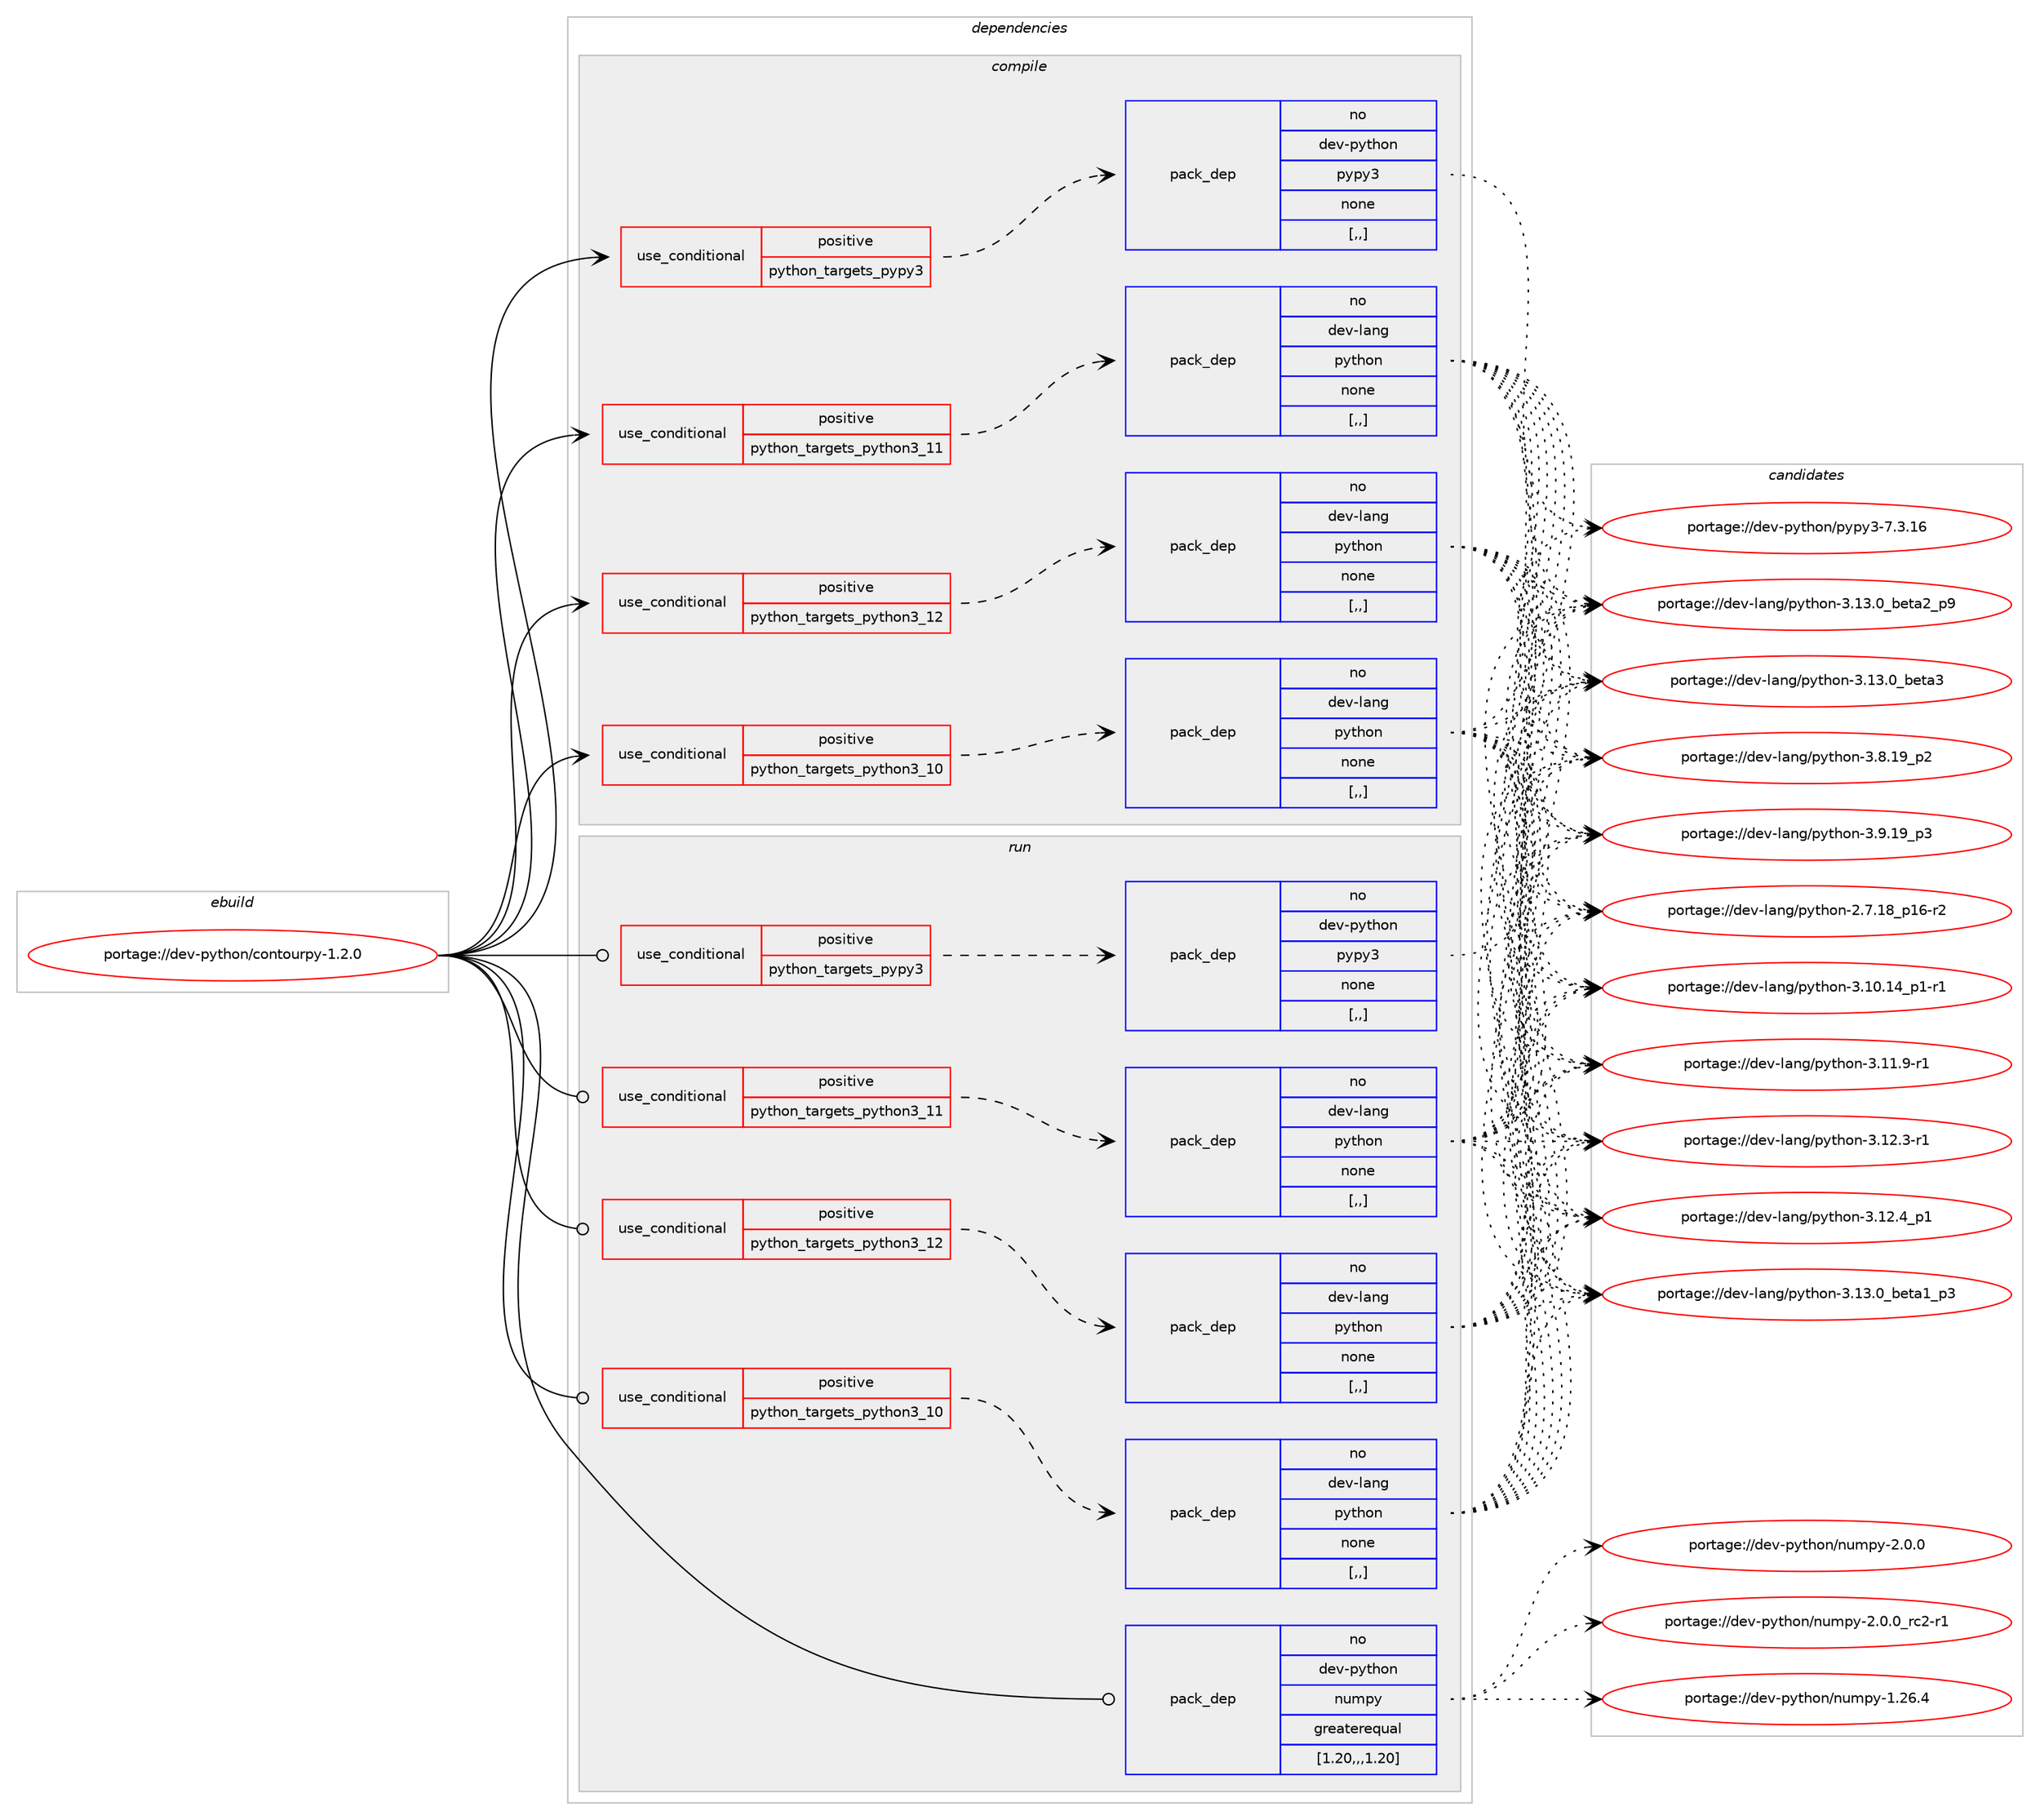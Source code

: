 digraph prolog {

# *************
# Graph options
# *************

newrank=true;
concentrate=true;
compound=true;
graph [rankdir=LR,fontname=Helvetica,fontsize=10,ranksep=1.5];#, ranksep=2.5, nodesep=0.2];
edge  [arrowhead=vee];
node  [fontname=Helvetica,fontsize=10];

# **********
# The ebuild
# **********

subgraph cluster_leftcol {
color=gray;
rank=same;
label=<<i>ebuild</i>>;
id [label="portage://dev-python/contourpy-1.2.0", color=red, width=4, href="../dev-python/contourpy-1.2.0.svg"];
}

# ****************
# The dependencies
# ****************

subgraph cluster_midcol {
color=gray;
label=<<i>dependencies</i>>;
subgraph cluster_compile {
fillcolor="#eeeeee";
style=filled;
label=<<i>compile</i>>;
subgraph cond30974 {
dependency140904 [label=<<TABLE BORDER="0" CELLBORDER="1" CELLSPACING="0" CELLPADDING="4"><TR><TD ROWSPAN="3" CELLPADDING="10">use_conditional</TD></TR><TR><TD>positive</TD></TR><TR><TD>python_targets_pypy3</TD></TR></TABLE>>, shape=none, color=red];
subgraph pack108718 {
dependency140905 [label=<<TABLE BORDER="0" CELLBORDER="1" CELLSPACING="0" CELLPADDING="4" WIDTH="220"><TR><TD ROWSPAN="6" CELLPADDING="30">pack_dep</TD></TR><TR><TD WIDTH="110">no</TD></TR><TR><TD>dev-python</TD></TR><TR><TD>pypy3</TD></TR><TR><TD>none</TD></TR><TR><TD>[,,]</TD></TR></TABLE>>, shape=none, color=blue];
}
dependency140904:e -> dependency140905:w [weight=20,style="dashed",arrowhead="vee"];
}
id:e -> dependency140904:w [weight=20,style="solid",arrowhead="vee"];
subgraph cond30975 {
dependency140906 [label=<<TABLE BORDER="0" CELLBORDER="1" CELLSPACING="0" CELLPADDING="4"><TR><TD ROWSPAN="3" CELLPADDING="10">use_conditional</TD></TR><TR><TD>positive</TD></TR><TR><TD>python_targets_python3_10</TD></TR></TABLE>>, shape=none, color=red];
subgraph pack108719 {
dependency140907 [label=<<TABLE BORDER="0" CELLBORDER="1" CELLSPACING="0" CELLPADDING="4" WIDTH="220"><TR><TD ROWSPAN="6" CELLPADDING="30">pack_dep</TD></TR><TR><TD WIDTH="110">no</TD></TR><TR><TD>dev-lang</TD></TR><TR><TD>python</TD></TR><TR><TD>none</TD></TR><TR><TD>[,,]</TD></TR></TABLE>>, shape=none, color=blue];
}
dependency140906:e -> dependency140907:w [weight=20,style="dashed",arrowhead="vee"];
}
id:e -> dependency140906:w [weight=20,style="solid",arrowhead="vee"];
subgraph cond30976 {
dependency140908 [label=<<TABLE BORDER="0" CELLBORDER="1" CELLSPACING="0" CELLPADDING="4"><TR><TD ROWSPAN="3" CELLPADDING="10">use_conditional</TD></TR><TR><TD>positive</TD></TR><TR><TD>python_targets_python3_11</TD></TR></TABLE>>, shape=none, color=red];
subgraph pack108720 {
dependency140909 [label=<<TABLE BORDER="0" CELLBORDER="1" CELLSPACING="0" CELLPADDING="4" WIDTH="220"><TR><TD ROWSPAN="6" CELLPADDING="30">pack_dep</TD></TR><TR><TD WIDTH="110">no</TD></TR><TR><TD>dev-lang</TD></TR><TR><TD>python</TD></TR><TR><TD>none</TD></TR><TR><TD>[,,]</TD></TR></TABLE>>, shape=none, color=blue];
}
dependency140908:e -> dependency140909:w [weight=20,style="dashed",arrowhead="vee"];
}
id:e -> dependency140908:w [weight=20,style="solid",arrowhead="vee"];
subgraph cond30977 {
dependency140910 [label=<<TABLE BORDER="0" CELLBORDER="1" CELLSPACING="0" CELLPADDING="4"><TR><TD ROWSPAN="3" CELLPADDING="10">use_conditional</TD></TR><TR><TD>positive</TD></TR><TR><TD>python_targets_python3_12</TD></TR></TABLE>>, shape=none, color=red];
subgraph pack108721 {
dependency140911 [label=<<TABLE BORDER="0" CELLBORDER="1" CELLSPACING="0" CELLPADDING="4" WIDTH="220"><TR><TD ROWSPAN="6" CELLPADDING="30">pack_dep</TD></TR><TR><TD WIDTH="110">no</TD></TR><TR><TD>dev-lang</TD></TR><TR><TD>python</TD></TR><TR><TD>none</TD></TR><TR><TD>[,,]</TD></TR></TABLE>>, shape=none, color=blue];
}
dependency140910:e -> dependency140911:w [weight=20,style="dashed",arrowhead="vee"];
}
id:e -> dependency140910:w [weight=20,style="solid",arrowhead="vee"];
}
subgraph cluster_compileandrun {
fillcolor="#eeeeee";
style=filled;
label=<<i>compile and run</i>>;
}
subgraph cluster_run {
fillcolor="#eeeeee";
style=filled;
label=<<i>run</i>>;
subgraph cond30978 {
dependency140912 [label=<<TABLE BORDER="0" CELLBORDER="1" CELLSPACING="0" CELLPADDING="4"><TR><TD ROWSPAN="3" CELLPADDING="10">use_conditional</TD></TR><TR><TD>positive</TD></TR><TR><TD>python_targets_pypy3</TD></TR></TABLE>>, shape=none, color=red];
subgraph pack108722 {
dependency140913 [label=<<TABLE BORDER="0" CELLBORDER="1" CELLSPACING="0" CELLPADDING="4" WIDTH="220"><TR><TD ROWSPAN="6" CELLPADDING="30">pack_dep</TD></TR><TR><TD WIDTH="110">no</TD></TR><TR><TD>dev-python</TD></TR><TR><TD>pypy3</TD></TR><TR><TD>none</TD></TR><TR><TD>[,,]</TD></TR></TABLE>>, shape=none, color=blue];
}
dependency140912:e -> dependency140913:w [weight=20,style="dashed",arrowhead="vee"];
}
id:e -> dependency140912:w [weight=20,style="solid",arrowhead="odot"];
subgraph cond30979 {
dependency140914 [label=<<TABLE BORDER="0" CELLBORDER="1" CELLSPACING="0" CELLPADDING="4"><TR><TD ROWSPAN="3" CELLPADDING="10">use_conditional</TD></TR><TR><TD>positive</TD></TR><TR><TD>python_targets_python3_10</TD></TR></TABLE>>, shape=none, color=red];
subgraph pack108723 {
dependency140915 [label=<<TABLE BORDER="0" CELLBORDER="1" CELLSPACING="0" CELLPADDING="4" WIDTH="220"><TR><TD ROWSPAN="6" CELLPADDING="30">pack_dep</TD></TR><TR><TD WIDTH="110">no</TD></TR><TR><TD>dev-lang</TD></TR><TR><TD>python</TD></TR><TR><TD>none</TD></TR><TR><TD>[,,]</TD></TR></TABLE>>, shape=none, color=blue];
}
dependency140914:e -> dependency140915:w [weight=20,style="dashed",arrowhead="vee"];
}
id:e -> dependency140914:w [weight=20,style="solid",arrowhead="odot"];
subgraph cond30980 {
dependency140916 [label=<<TABLE BORDER="0" CELLBORDER="1" CELLSPACING="0" CELLPADDING="4"><TR><TD ROWSPAN="3" CELLPADDING="10">use_conditional</TD></TR><TR><TD>positive</TD></TR><TR><TD>python_targets_python3_11</TD></TR></TABLE>>, shape=none, color=red];
subgraph pack108724 {
dependency140917 [label=<<TABLE BORDER="0" CELLBORDER="1" CELLSPACING="0" CELLPADDING="4" WIDTH="220"><TR><TD ROWSPAN="6" CELLPADDING="30">pack_dep</TD></TR><TR><TD WIDTH="110">no</TD></TR><TR><TD>dev-lang</TD></TR><TR><TD>python</TD></TR><TR><TD>none</TD></TR><TR><TD>[,,]</TD></TR></TABLE>>, shape=none, color=blue];
}
dependency140916:e -> dependency140917:w [weight=20,style="dashed",arrowhead="vee"];
}
id:e -> dependency140916:w [weight=20,style="solid",arrowhead="odot"];
subgraph cond30981 {
dependency140918 [label=<<TABLE BORDER="0" CELLBORDER="1" CELLSPACING="0" CELLPADDING="4"><TR><TD ROWSPAN="3" CELLPADDING="10">use_conditional</TD></TR><TR><TD>positive</TD></TR><TR><TD>python_targets_python3_12</TD></TR></TABLE>>, shape=none, color=red];
subgraph pack108725 {
dependency140919 [label=<<TABLE BORDER="0" CELLBORDER="1" CELLSPACING="0" CELLPADDING="4" WIDTH="220"><TR><TD ROWSPAN="6" CELLPADDING="30">pack_dep</TD></TR><TR><TD WIDTH="110">no</TD></TR><TR><TD>dev-lang</TD></TR><TR><TD>python</TD></TR><TR><TD>none</TD></TR><TR><TD>[,,]</TD></TR></TABLE>>, shape=none, color=blue];
}
dependency140918:e -> dependency140919:w [weight=20,style="dashed",arrowhead="vee"];
}
id:e -> dependency140918:w [weight=20,style="solid",arrowhead="odot"];
subgraph pack108726 {
dependency140920 [label=<<TABLE BORDER="0" CELLBORDER="1" CELLSPACING="0" CELLPADDING="4" WIDTH="220"><TR><TD ROWSPAN="6" CELLPADDING="30">pack_dep</TD></TR><TR><TD WIDTH="110">no</TD></TR><TR><TD>dev-python</TD></TR><TR><TD>numpy</TD></TR><TR><TD>greaterequal</TD></TR><TR><TD>[1.20,,,1.20]</TD></TR></TABLE>>, shape=none, color=blue];
}
id:e -> dependency140920:w [weight=20,style="solid",arrowhead="odot"];
}
}

# **************
# The candidates
# **************

subgraph cluster_choices {
rank=same;
color=gray;
label=<<i>candidates</i>>;

subgraph choice108718 {
color=black;
nodesep=1;
choice10010111845112121116104111110471121211121215145554651464954 [label="portage://dev-python/pypy3-7.3.16", color=red, width=4,href="../dev-python/pypy3-7.3.16.svg"];
dependency140905:e -> choice10010111845112121116104111110471121211121215145554651464954:w [style=dotted,weight="100"];
}
subgraph choice108719 {
color=black;
nodesep=1;
choice100101118451089711010347112121116104111110455046554649569511249544511450 [label="portage://dev-lang/python-2.7.18_p16-r2", color=red, width=4,href="../dev-lang/python-2.7.18_p16-r2.svg"];
choice100101118451089711010347112121116104111110455146494846495295112494511449 [label="portage://dev-lang/python-3.10.14_p1-r1", color=red, width=4,href="../dev-lang/python-3.10.14_p1-r1.svg"];
choice100101118451089711010347112121116104111110455146494946574511449 [label="portage://dev-lang/python-3.11.9-r1", color=red, width=4,href="../dev-lang/python-3.11.9-r1.svg"];
choice100101118451089711010347112121116104111110455146495046514511449 [label="portage://dev-lang/python-3.12.3-r1", color=red, width=4,href="../dev-lang/python-3.12.3-r1.svg"];
choice100101118451089711010347112121116104111110455146495046529511249 [label="portage://dev-lang/python-3.12.4_p1", color=red, width=4,href="../dev-lang/python-3.12.4_p1.svg"];
choice10010111845108971101034711212111610411111045514649514648959810111697499511251 [label="portage://dev-lang/python-3.13.0_beta1_p3", color=red, width=4,href="../dev-lang/python-3.13.0_beta1_p3.svg"];
choice10010111845108971101034711212111610411111045514649514648959810111697509511257 [label="portage://dev-lang/python-3.13.0_beta2_p9", color=red, width=4,href="../dev-lang/python-3.13.0_beta2_p9.svg"];
choice1001011184510897110103471121211161041111104551464951464895981011169751 [label="portage://dev-lang/python-3.13.0_beta3", color=red, width=4,href="../dev-lang/python-3.13.0_beta3.svg"];
choice100101118451089711010347112121116104111110455146564649579511250 [label="portage://dev-lang/python-3.8.19_p2", color=red, width=4,href="../dev-lang/python-3.8.19_p2.svg"];
choice100101118451089711010347112121116104111110455146574649579511251 [label="portage://dev-lang/python-3.9.19_p3", color=red, width=4,href="../dev-lang/python-3.9.19_p3.svg"];
dependency140907:e -> choice100101118451089711010347112121116104111110455046554649569511249544511450:w [style=dotted,weight="100"];
dependency140907:e -> choice100101118451089711010347112121116104111110455146494846495295112494511449:w [style=dotted,weight="100"];
dependency140907:e -> choice100101118451089711010347112121116104111110455146494946574511449:w [style=dotted,weight="100"];
dependency140907:e -> choice100101118451089711010347112121116104111110455146495046514511449:w [style=dotted,weight="100"];
dependency140907:e -> choice100101118451089711010347112121116104111110455146495046529511249:w [style=dotted,weight="100"];
dependency140907:e -> choice10010111845108971101034711212111610411111045514649514648959810111697499511251:w [style=dotted,weight="100"];
dependency140907:e -> choice10010111845108971101034711212111610411111045514649514648959810111697509511257:w [style=dotted,weight="100"];
dependency140907:e -> choice1001011184510897110103471121211161041111104551464951464895981011169751:w [style=dotted,weight="100"];
dependency140907:e -> choice100101118451089711010347112121116104111110455146564649579511250:w [style=dotted,weight="100"];
dependency140907:e -> choice100101118451089711010347112121116104111110455146574649579511251:w [style=dotted,weight="100"];
}
subgraph choice108720 {
color=black;
nodesep=1;
choice100101118451089711010347112121116104111110455046554649569511249544511450 [label="portage://dev-lang/python-2.7.18_p16-r2", color=red, width=4,href="../dev-lang/python-2.7.18_p16-r2.svg"];
choice100101118451089711010347112121116104111110455146494846495295112494511449 [label="portage://dev-lang/python-3.10.14_p1-r1", color=red, width=4,href="../dev-lang/python-3.10.14_p1-r1.svg"];
choice100101118451089711010347112121116104111110455146494946574511449 [label="portage://dev-lang/python-3.11.9-r1", color=red, width=4,href="../dev-lang/python-3.11.9-r1.svg"];
choice100101118451089711010347112121116104111110455146495046514511449 [label="portage://dev-lang/python-3.12.3-r1", color=red, width=4,href="../dev-lang/python-3.12.3-r1.svg"];
choice100101118451089711010347112121116104111110455146495046529511249 [label="portage://dev-lang/python-3.12.4_p1", color=red, width=4,href="../dev-lang/python-3.12.4_p1.svg"];
choice10010111845108971101034711212111610411111045514649514648959810111697499511251 [label="portage://dev-lang/python-3.13.0_beta1_p3", color=red, width=4,href="../dev-lang/python-3.13.0_beta1_p3.svg"];
choice10010111845108971101034711212111610411111045514649514648959810111697509511257 [label="portage://dev-lang/python-3.13.0_beta2_p9", color=red, width=4,href="../dev-lang/python-3.13.0_beta2_p9.svg"];
choice1001011184510897110103471121211161041111104551464951464895981011169751 [label="portage://dev-lang/python-3.13.0_beta3", color=red, width=4,href="../dev-lang/python-3.13.0_beta3.svg"];
choice100101118451089711010347112121116104111110455146564649579511250 [label="portage://dev-lang/python-3.8.19_p2", color=red, width=4,href="../dev-lang/python-3.8.19_p2.svg"];
choice100101118451089711010347112121116104111110455146574649579511251 [label="portage://dev-lang/python-3.9.19_p3", color=red, width=4,href="../dev-lang/python-3.9.19_p3.svg"];
dependency140909:e -> choice100101118451089711010347112121116104111110455046554649569511249544511450:w [style=dotted,weight="100"];
dependency140909:e -> choice100101118451089711010347112121116104111110455146494846495295112494511449:w [style=dotted,weight="100"];
dependency140909:e -> choice100101118451089711010347112121116104111110455146494946574511449:w [style=dotted,weight="100"];
dependency140909:e -> choice100101118451089711010347112121116104111110455146495046514511449:w [style=dotted,weight="100"];
dependency140909:e -> choice100101118451089711010347112121116104111110455146495046529511249:w [style=dotted,weight="100"];
dependency140909:e -> choice10010111845108971101034711212111610411111045514649514648959810111697499511251:w [style=dotted,weight="100"];
dependency140909:e -> choice10010111845108971101034711212111610411111045514649514648959810111697509511257:w [style=dotted,weight="100"];
dependency140909:e -> choice1001011184510897110103471121211161041111104551464951464895981011169751:w [style=dotted,weight="100"];
dependency140909:e -> choice100101118451089711010347112121116104111110455146564649579511250:w [style=dotted,weight="100"];
dependency140909:e -> choice100101118451089711010347112121116104111110455146574649579511251:w [style=dotted,weight="100"];
}
subgraph choice108721 {
color=black;
nodesep=1;
choice100101118451089711010347112121116104111110455046554649569511249544511450 [label="portage://dev-lang/python-2.7.18_p16-r2", color=red, width=4,href="../dev-lang/python-2.7.18_p16-r2.svg"];
choice100101118451089711010347112121116104111110455146494846495295112494511449 [label="portage://dev-lang/python-3.10.14_p1-r1", color=red, width=4,href="../dev-lang/python-3.10.14_p1-r1.svg"];
choice100101118451089711010347112121116104111110455146494946574511449 [label="portage://dev-lang/python-3.11.9-r1", color=red, width=4,href="../dev-lang/python-3.11.9-r1.svg"];
choice100101118451089711010347112121116104111110455146495046514511449 [label="portage://dev-lang/python-3.12.3-r1", color=red, width=4,href="../dev-lang/python-3.12.3-r1.svg"];
choice100101118451089711010347112121116104111110455146495046529511249 [label="portage://dev-lang/python-3.12.4_p1", color=red, width=4,href="../dev-lang/python-3.12.4_p1.svg"];
choice10010111845108971101034711212111610411111045514649514648959810111697499511251 [label="portage://dev-lang/python-3.13.0_beta1_p3", color=red, width=4,href="../dev-lang/python-3.13.0_beta1_p3.svg"];
choice10010111845108971101034711212111610411111045514649514648959810111697509511257 [label="portage://dev-lang/python-3.13.0_beta2_p9", color=red, width=4,href="../dev-lang/python-3.13.0_beta2_p9.svg"];
choice1001011184510897110103471121211161041111104551464951464895981011169751 [label="portage://dev-lang/python-3.13.0_beta3", color=red, width=4,href="../dev-lang/python-3.13.0_beta3.svg"];
choice100101118451089711010347112121116104111110455146564649579511250 [label="portage://dev-lang/python-3.8.19_p2", color=red, width=4,href="../dev-lang/python-3.8.19_p2.svg"];
choice100101118451089711010347112121116104111110455146574649579511251 [label="portage://dev-lang/python-3.9.19_p3", color=red, width=4,href="../dev-lang/python-3.9.19_p3.svg"];
dependency140911:e -> choice100101118451089711010347112121116104111110455046554649569511249544511450:w [style=dotted,weight="100"];
dependency140911:e -> choice100101118451089711010347112121116104111110455146494846495295112494511449:w [style=dotted,weight="100"];
dependency140911:e -> choice100101118451089711010347112121116104111110455146494946574511449:w [style=dotted,weight="100"];
dependency140911:e -> choice100101118451089711010347112121116104111110455146495046514511449:w [style=dotted,weight="100"];
dependency140911:e -> choice100101118451089711010347112121116104111110455146495046529511249:w [style=dotted,weight="100"];
dependency140911:e -> choice10010111845108971101034711212111610411111045514649514648959810111697499511251:w [style=dotted,weight="100"];
dependency140911:e -> choice10010111845108971101034711212111610411111045514649514648959810111697509511257:w [style=dotted,weight="100"];
dependency140911:e -> choice1001011184510897110103471121211161041111104551464951464895981011169751:w [style=dotted,weight="100"];
dependency140911:e -> choice100101118451089711010347112121116104111110455146564649579511250:w [style=dotted,weight="100"];
dependency140911:e -> choice100101118451089711010347112121116104111110455146574649579511251:w [style=dotted,weight="100"];
}
subgraph choice108722 {
color=black;
nodesep=1;
choice10010111845112121116104111110471121211121215145554651464954 [label="portage://dev-python/pypy3-7.3.16", color=red, width=4,href="../dev-python/pypy3-7.3.16.svg"];
dependency140913:e -> choice10010111845112121116104111110471121211121215145554651464954:w [style=dotted,weight="100"];
}
subgraph choice108723 {
color=black;
nodesep=1;
choice100101118451089711010347112121116104111110455046554649569511249544511450 [label="portage://dev-lang/python-2.7.18_p16-r2", color=red, width=4,href="../dev-lang/python-2.7.18_p16-r2.svg"];
choice100101118451089711010347112121116104111110455146494846495295112494511449 [label="portage://dev-lang/python-3.10.14_p1-r1", color=red, width=4,href="../dev-lang/python-3.10.14_p1-r1.svg"];
choice100101118451089711010347112121116104111110455146494946574511449 [label="portage://dev-lang/python-3.11.9-r1", color=red, width=4,href="../dev-lang/python-3.11.9-r1.svg"];
choice100101118451089711010347112121116104111110455146495046514511449 [label="portage://dev-lang/python-3.12.3-r1", color=red, width=4,href="../dev-lang/python-3.12.3-r1.svg"];
choice100101118451089711010347112121116104111110455146495046529511249 [label="portage://dev-lang/python-3.12.4_p1", color=red, width=4,href="../dev-lang/python-3.12.4_p1.svg"];
choice10010111845108971101034711212111610411111045514649514648959810111697499511251 [label="portage://dev-lang/python-3.13.0_beta1_p3", color=red, width=4,href="../dev-lang/python-3.13.0_beta1_p3.svg"];
choice10010111845108971101034711212111610411111045514649514648959810111697509511257 [label="portage://dev-lang/python-3.13.0_beta2_p9", color=red, width=4,href="../dev-lang/python-3.13.0_beta2_p9.svg"];
choice1001011184510897110103471121211161041111104551464951464895981011169751 [label="portage://dev-lang/python-3.13.0_beta3", color=red, width=4,href="../dev-lang/python-3.13.0_beta3.svg"];
choice100101118451089711010347112121116104111110455146564649579511250 [label="portage://dev-lang/python-3.8.19_p2", color=red, width=4,href="../dev-lang/python-3.8.19_p2.svg"];
choice100101118451089711010347112121116104111110455146574649579511251 [label="portage://dev-lang/python-3.9.19_p3", color=red, width=4,href="../dev-lang/python-3.9.19_p3.svg"];
dependency140915:e -> choice100101118451089711010347112121116104111110455046554649569511249544511450:w [style=dotted,weight="100"];
dependency140915:e -> choice100101118451089711010347112121116104111110455146494846495295112494511449:w [style=dotted,weight="100"];
dependency140915:e -> choice100101118451089711010347112121116104111110455146494946574511449:w [style=dotted,weight="100"];
dependency140915:e -> choice100101118451089711010347112121116104111110455146495046514511449:w [style=dotted,weight="100"];
dependency140915:e -> choice100101118451089711010347112121116104111110455146495046529511249:w [style=dotted,weight="100"];
dependency140915:e -> choice10010111845108971101034711212111610411111045514649514648959810111697499511251:w [style=dotted,weight="100"];
dependency140915:e -> choice10010111845108971101034711212111610411111045514649514648959810111697509511257:w [style=dotted,weight="100"];
dependency140915:e -> choice1001011184510897110103471121211161041111104551464951464895981011169751:w [style=dotted,weight="100"];
dependency140915:e -> choice100101118451089711010347112121116104111110455146564649579511250:w [style=dotted,weight="100"];
dependency140915:e -> choice100101118451089711010347112121116104111110455146574649579511251:w [style=dotted,weight="100"];
}
subgraph choice108724 {
color=black;
nodesep=1;
choice100101118451089711010347112121116104111110455046554649569511249544511450 [label="portage://dev-lang/python-2.7.18_p16-r2", color=red, width=4,href="../dev-lang/python-2.7.18_p16-r2.svg"];
choice100101118451089711010347112121116104111110455146494846495295112494511449 [label="portage://dev-lang/python-3.10.14_p1-r1", color=red, width=4,href="../dev-lang/python-3.10.14_p1-r1.svg"];
choice100101118451089711010347112121116104111110455146494946574511449 [label="portage://dev-lang/python-3.11.9-r1", color=red, width=4,href="../dev-lang/python-3.11.9-r1.svg"];
choice100101118451089711010347112121116104111110455146495046514511449 [label="portage://dev-lang/python-3.12.3-r1", color=red, width=4,href="../dev-lang/python-3.12.3-r1.svg"];
choice100101118451089711010347112121116104111110455146495046529511249 [label="portage://dev-lang/python-3.12.4_p1", color=red, width=4,href="../dev-lang/python-3.12.4_p1.svg"];
choice10010111845108971101034711212111610411111045514649514648959810111697499511251 [label="portage://dev-lang/python-3.13.0_beta1_p3", color=red, width=4,href="../dev-lang/python-3.13.0_beta1_p3.svg"];
choice10010111845108971101034711212111610411111045514649514648959810111697509511257 [label="portage://dev-lang/python-3.13.0_beta2_p9", color=red, width=4,href="../dev-lang/python-3.13.0_beta2_p9.svg"];
choice1001011184510897110103471121211161041111104551464951464895981011169751 [label="portage://dev-lang/python-3.13.0_beta3", color=red, width=4,href="../dev-lang/python-3.13.0_beta3.svg"];
choice100101118451089711010347112121116104111110455146564649579511250 [label="portage://dev-lang/python-3.8.19_p2", color=red, width=4,href="../dev-lang/python-3.8.19_p2.svg"];
choice100101118451089711010347112121116104111110455146574649579511251 [label="portage://dev-lang/python-3.9.19_p3", color=red, width=4,href="../dev-lang/python-3.9.19_p3.svg"];
dependency140917:e -> choice100101118451089711010347112121116104111110455046554649569511249544511450:w [style=dotted,weight="100"];
dependency140917:e -> choice100101118451089711010347112121116104111110455146494846495295112494511449:w [style=dotted,weight="100"];
dependency140917:e -> choice100101118451089711010347112121116104111110455146494946574511449:w [style=dotted,weight="100"];
dependency140917:e -> choice100101118451089711010347112121116104111110455146495046514511449:w [style=dotted,weight="100"];
dependency140917:e -> choice100101118451089711010347112121116104111110455146495046529511249:w [style=dotted,weight="100"];
dependency140917:e -> choice10010111845108971101034711212111610411111045514649514648959810111697499511251:w [style=dotted,weight="100"];
dependency140917:e -> choice10010111845108971101034711212111610411111045514649514648959810111697509511257:w [style=dotted,weight="100"];
dependency140917:e -> choice1001011184510897110103471121211161041111104551464951464895981011169751:w [style=dotted,weight="100"];
dependency140917:e -> choice100101118451089711010347112121116104111110455146564649579511250:w [style=dotted,weight="100"];
dependency140917:e -> choice100101118451089711010347112121116104111110455146574649579511251:w [style=dotted,weight="100"];
}
subgraph choice108725 {
color=black;
nodesep=1;
choice100101118451089711010347112121116104111110455046554649569511249544511450 [label="portage://dev-lang/python-2.7.18_p16-r2", color=red, width=4,href="../dev-lang/python-2.7.18_p16-r2.svg"];
choice100101118451089711010347112121116104111110455146494846495295112494511449 [label="portage://dev-lang/python-3.10.14_p1-r1", color=red, width=4,href="../dev-lang/python-3.10.14_p1-r1.svg"];
choice100101118451089711010347112121116104111110455146494946574511449 [label="portage://dev-lang/python-3.11.9-r1", color=red, width=4,href="../dev-lang/python-3.11.9-r1.svg"];
choice100101118451089711010347112121116104111110455146495046514511449 [label="portage://dev-lang/python-3.12.3-r1", color=red, width=4,href="../dev-lang/python-3.12.3-r1.svg"];
choice100101118451089711010347112121116104111110455146495046529511249 [label="portage://dev-lang/python-3.12.4_p1", color=red, width=4,href="../dev-lang/python-3.12.4_p1.svg"];
choice10010111845108971101034711212111610411111045514649514648959810111697499511251 [label="portage://dev-lang/python-3.13.0_beta1_p3", color=red, width=4,href="../dev-lang/python-3.13.0_beta1_p3.svg"];
choice10010111845108971101034711212111610411111045514649514648959810111697509511257 [label="portage://dev-lang/python-3.13.0_beta2_p9", color=red, width=4,href="../dev-lang/python-3.13.0_beta2_p9.svg"];
choice1001011184510897110103471121211161041111104551464951464895981011169751 [label="portage://dev-lang/python-3.13.0_beta3", color=red, width=4,href="../dev-lang/python-3.13.0_beta3.svg"];
choice100101118451089711010347112121116104111110455146564649579511250 [label="portage://dev-lang/python-3.8.19_p2", color=red, width=4,href="../dev-lang/python-3.8.19_p2.svg"];
choice100101118451089711010347112121116104111110455146574649579511251 [label="portage://dev-lang/python-3.9.19_p3", color=red, width=4,href="../dev-lang/python-3.9.19_p3.svg"];
dependency140919:e -> choice100101118451089711010347112121116104111110455046554649569511249544511450:w [style=dotted,weight="100"];
dependency140919:e -> choice100101118451089711010347112121116104111110455146494846495295112494511449:w [style=dotted,weight="100"];
dependency140919:e -> choice100101118451089711010347112121116104111110455146494946574511449:w [style=dotted,weight="100"];
dependency140919:e -> choice100101118451089711010347112121116104111110455146495046514511449:w [style=dotted,weight="100"];
dependency140919:e -> choice100101118451089711010347112121116104111110455146495046529511249:w [style=dotted,weight="100"];
dependency140919:e -> choice10010111845108971101034711212111610411111045514649514648959810111697499511251:w [style=dotted,weight="100"];
dependency140919:e -> choice10010111845108971101034711212111610411111045514649514648959810111697509511257:w [style=dotted,weight="100"];
dependency140919:e -> choice1001011184510897110103471121211161041111104551464951464895981011169751:w [style=dotted,weight="100"];
dependency140919:e -> choice100101118451089711010347112121116104111110455146564649579511250:w [style=dotted,weight="100"];
dependency140919:e -> choice100101118451089711010347112121116104111110455146574649579511251:w [style=dotted,weight="100"];
}
subgraph choice108726 {
color=black;
nodesep=1;
choice100101118451121211161041111104711011710911212145494650544652 [label="portage://dev-python/numpy-1.26.4", color=red, width=4,href="../dev-python/numpy-1.26.4.svg"];
choice1001011184511212111610411111047110117109112121455046484648 [label="portage://dev-python/numpy-2.0.0", color=red, width=4,href="../dev-python/numpy-2.0.0.svg"];
choice10010111845112121116104111110471101171091121214550464846489511499504511449 [label="portage://dev-python/numpy-2.0.0_rc2-r1", color=red, width=4,href="../dev-python/numpy-2.0.0_rc2-r1.svg"];
dependency140920:e -> choice100101118451121211161041111104711011710911212145494650544652:w [style=dotted,weight="100"];
dependency140920:e -> choice1001011184511212111610411111047110117109112121455046484648:w [style=dotted,weight="100"];
dependency140920:e -> choice10010111845112121116104111110471101171091121214550464846489511499504511449:w [style=dotted,weight="100"];
}
}

}
